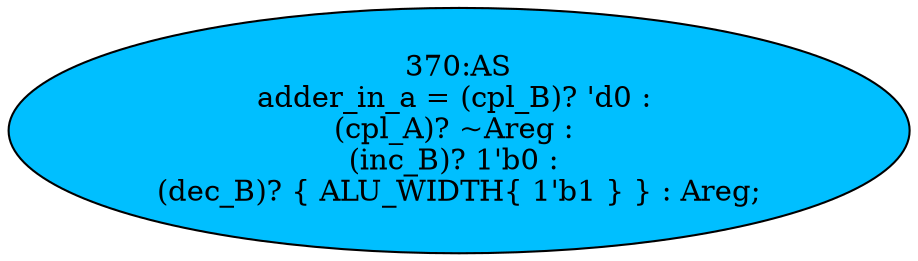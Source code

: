 strict digraph "" {
	node [label="\N"];
	"370:AS"	 [ast="<pyverilog.vparser.ast.Assign object at 0x7f030bfc2290>",
		def_var="['adder_in_a']",
		fillcolor=deepskyblue,
		label="370:AS
adder_in_a = (cpl_B)? 'd0 : 
(cpl_A)? ~Areg : 
(inc_B)? 1'b0 : 
(dec_B)? { ALU_WIDTH{ 1'b1 } } : Areg;",
		statements="[]",
		style=filled,
		typ=Assign,
		use_var="['cpl_B', 'cpl_A', 'Areg', 'inc_B', 'dec_B', 'Areg']"];
}
